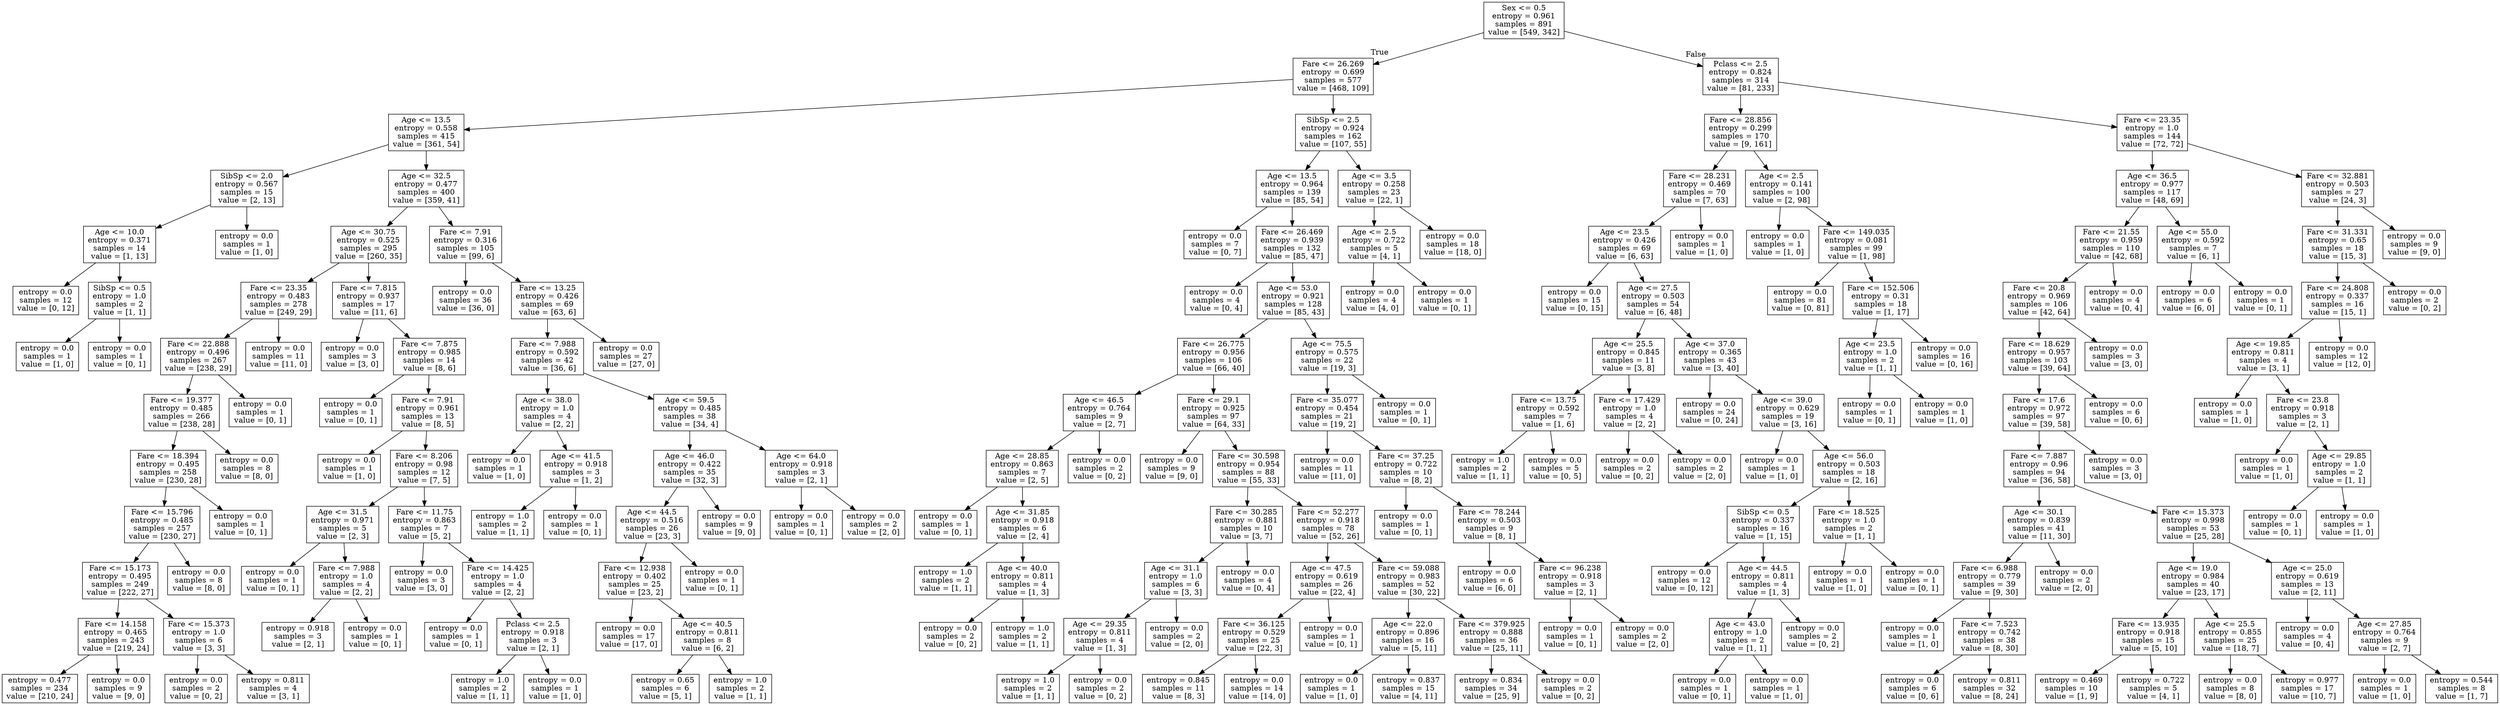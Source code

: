 digraph Tree {
node [shape=box] ;
0 [label="Sex <= 0.5\nentropy = 0.961\nsamples = 891\nvalue = [549, 342]"] ;
1 [label="Fare <= 26.269\nentropy = 0.699\nsamples = 577\nvalue = [468, 109]"] ;
0 -> 1 [labeldistance=2.5, labelangle=45, headlabel="True"] ;
2 [label="Age <= 13.5\nentropy = 0.558\nsamples = 415\nvalue = [361, 54]"] ;
1 -> 2 ;
3 [label="SibSp <= 2.0\nentropy = 0.567\nsamples = 15\nvalue = [2, 13]"] ;
2 -> 3 ;
4 [label="Age <= 10.0\nentropy = 0.371\nsamples = 14\nvalue = [1, 13]"] ;
3 -> 4 ;
5 [label="entropy = 0.0\nsamples = 12\nvalue = [0, 12]"] ;
4 -> 5 ;
6 [label="SibSp <= 0.5\nentropy = 1.0\nsamples = 2\nvalue = [1, 1]"] ;
4 -> 6 ;
7 [label="entropy = 0.0\nsamples = 1\nvalue = [1, 0]"] ;
6 -> 7 ;
8 [label="entropy = 0.0\nsamples = 1\nvalue = [0, 1]"] ;
6 -> 8 ;
9 [label="entropy = 0.0\nsamples = 1\nvalue = [1, 0]"] ;
3 -> 9 ;
10 [label="Age <= 32.5\nentropy = 0.477\nsamples = 400\nvalue = [359, 41]"] ;
2 -> 10 ;
11 [label="Age <= 30.75\nentropy = 0.525\nsamples = 295\nvalue = [260, 35]"] ;
10 -> 11 ;
12 [label="Fare <= 23.35\nentropy = 0.483\nsamples = 278\nvalue = [249, 29]"] ;
11 -> 12 ;
13 [label="Fare <= 22.888\nentropy = 0.496\nsamples = 267\nvalue = [238, 29]"] ;
12 -> 13 ;
14 [label="Fare <= 19.377\nentropy = 0.485\nsamples = 266\nvalue = [238, 28]"] ;
13 -> 14 ;
15 [label="Fare <= 18.394\nentropy = 0.495\nsamples = 258\nvalue = [230, 28]"] ;
14 -> 15 ;
16 [label="Fare <= 15.796\nentropy = 0.485\nsamples = 257\nvalue = [230, 27]"] ;
15 -> 16 ;
17 [label="Fare <= 15.173\nentropy = 0.495\nsamples = 249\nvalue = [222, 27]"] ;
16 -> 17 ;
18 [label="Fare <= 14.158\nentropy = 0.465\nsamples = 243\nvalue = [219, 24]"] ;
17 -> 18 ;
19 [label="entropy = 0.477\nsamples = 234\nvalue = [210, 24]"] ;
18 -> 19 ;
20 [label="entropy = 0.0\nsamples = 9\nvalue = [9, 0]"] ;
18 -> 20 ;
21 [label="Fare <= 15.373\nentropy = 1.0\nsamples = 6\nvalue = [3, 3]"] ;
17 -> 21 ;
22 [label="entropy = 0.0\nsamples = 2\nvalue = [0, 2]"] ;
21 -> 22 ;
23 [label="entropy = 0.811\nsamples = 4\nvalue = [3, 1]"] ;
21 -> 23 ;
24 [label="entropy = 0.0\nsamples = 8\nvalue = [8, 0]"] ;
16 -> 24 ;
25 [label="entropy = 0.0\nsamples = 1\nvalue = [0, 1]"] ;
15 -> 25 ;
26 [label="entropy = 0.0\nsamples = 8\nvalue = [8, 0]"] ;
14 -> 26 ;
27 [label="entropy = 0.0\nsamples = 1\nvalue = [0, 1]"] ;
13 -> 27 ;
28 [label="entropy = 0.0\nsamples = 11\nvalue = [11, 0]"] ;
12 -> 28 ;
29 [label="Fare <= 7.815\nentropy = 0.937\nsamples = 17\nvalue = [11, 6]"] ;
11 -> 29 ;
30 [label="entropy = 0.0\nsamples = 3\nvalue = [3, 0]"] ;
29 -> 30 ;
31 [label="Fare <= 7.875\nentropy = 0.985\nsamples = 14\nvalue = [8, 6]"] ;
29 -> 31 ;
32 [label="entropy = 0.0\nsamples = 1\nvalue = [0, 1]"] ;
31 -> 32 ;
33 [label="Fare <= 7.91\nentropy = 0.961\nsamples = 13\nvalue = [8, 5]"] ;
31 -> 33 ;
34 [label="entropy = 0.0\nsamples = 1\nvalue = [1, 0]"] ;
33 -> 34 ;
35 [label="Fare <= 8.206\nentropy = 0.98\nsamples = 12\nvalue = [7, 5]"] ;
33 -> 35 ;
36 [label="Age <= 31.5\nentropy = 0.971\nsamples = 5\nvalue = [2, 3]"] ;
35 -> 36 ;
37 [label="entropy = 0.0\nsamples = 1\nvalue = [0, 1]"] ;
36 -> 37 ;
38 [label="Fare <= 7.988\nentropy = 1.0\nsamples = 4\nvalue = [2, 2]"] ;
36 -> 38 ;
39 [label="entropy = 0.918\nsamples = 3\nvalue = [2, 1]"] ;
38 -> 39 ;
40 [label="entropy = 0.0\nsamples = 1\nvalue = [0, 1]"] ;
38 -> 40 ;
41 [label="Fare <= 11.75\nentropy = 0.863\nsamples = 7\nvalue = [5, 2]"] ;
35 -> 41 ;
42 [label="entropy = 0.0\nsamples = 3\nvalue = [3, 0]"] ;
41 -> 42 ;
43 [label="Fare <= 14.425\nentropy = 1.0\nsamples = 4\nvalue = [2, 2]"] ;
41 -> 43 ;
44 [label="entropy = 0.0\nsamples = 1\nvalue = [0, 1]"] ;
43 -> 44 ;
45 [label="Pclass <= 2.5\nentropy = 0.918\nsamples = 3\nvalue = [2, 1]"] ;
43 -> 45 ;
46 [label="entropy = 1.0\nsamples = 2\nvalue = [1, 1]"] ;
45 -> 46 ;
47 [label="entropy = 0.0\nsamples = 1\nvalue = [1, 0]"] ;
45 -> 47 ;
48 [label="Fare <= 7.91\nentropy = 0.316\nsamples = 105\nvalue = [99, 6]"] ;
10 -> 48 ;
49 [label="entropy = 0.0\nsamples = 36\nvalue = [36, 0]"] ;
48 -> 49 ;
50 [label="Fare <= 13.25\nentropy = 0.426\nsamples = 69\nvalue = [63, 6]"] ;
48 -> 50 ;
51 [label="Fare <= 7.988\nentropy = 0.592\nsamples = 42\nvalue = [36, 6]"] ;
50 -> 51 ;
52 [label="Age <= 38.0\nentropy = 1.0\nsamples = 4\nvalue = [2, 2]"] ;
51 -> 52 ;
53 [label="entropy = 0.0\nsamples = 1\nvalue = [1, 0]"] ;
52 -> 53 ;
54 [label="Age <= 41.5\nentropy = 0.918\nsamples = 3\nvalue = [1, 2]"] ;
52 -> 54 ;
55 [label="entropy = 1.0\nsamples = 2\nvalue = [1, 1]"] ;
54 -> 55 ;
56 [label="entropy = 0.0\nsamples = 1\nvalue = [0, 1]"] ;
54 -> 56 ;
57 [label="Age <= 59.5\nentropy = 0.485\nsamples = 38\nvalue = [34, 4]"] ;
51 -> 57 ;
58 [label="Age <= 46.0\nentropy = 0.422\nsamples = 35\nvalue = [32, 3]"] ;
57 -> 58 ;
59 [label="Age <= 44.5\nentropy = 0.516\nsamples = 26\nvalue = [23, 3]"] ;
58 -> 59 ;
60 [label="Fare <= 12.938\nentropy = 0.402\nsamples = 25\nvalue = [23, 2]"] ;
59 -> 60 ;
61 [label="entropy = 0.0\nsamples = 17\nvalue = [17, 0]"] ;
60 -> 61 ;
62 [label="Age <= 40.5\nentropy = 0.811\nsamples = 8\nvalue = [6, 2]"] ;
60 -> 62 ;
63 [label="entropy = 0.65\nsamples = 6\nvalue = [5, 1]"] ;
62 -> 63 ;
64 [label="entropy = 1.0\nsamples = 2\nvalue = [1, 1]"] ;
62 -> 64 ;
65 [label="entropy = 0.0\nsamples = 1\nvalue = [0, 1]"] ;
59 -> 65 ;
66 [label="entropy = 0.0\nsamples = 9\nvalue = [9, 0]"] ;
58 -> 66 ;
67 [label="Age <= 64.0\nentropy = 0.918\nsamples = 3\nvalue = [2, 1]"] ;
57 -> 67 ;
68 [label="entropy = 0.0\nsamples = 1\nvalue = [0, 1]"] ;
67 -> 68 ;
69 [label="entropy = 0.0\nsamples = 2\nvalue = [2, 0]"] ;
67 -> 69 ;
70 [label="entropy = 0.0\nsamples = 27\nvalue = [27, 0]"] ;
50 -> 70 ;
71 [label="SibSp <= 2.5\nentropy = 0.924\nsamples = 162\nvalue = [107, 55]"] ;
1 -> 71 ;
72 [label="Age <= 13.5\nentropy = 0.964\nsamples = 139\nvalue = [85, 54]"] ;
71 -> 72 ;
73 [label="entropy = 0.0\nsamples = 7\nvalue = [0, 7]"] ;
72 -> 73 ;
74 [label="Fare <= 26.469\nentropy = 0.939\nsamples = 132\nvalue = [85, 47]"] ;
72 -> 74 ;
75 [label="entropy = 0.0\nsamples = 4\nvalue = [0, 4]"] ;
74 -> 75 ;
76 [label="Age <= 53.0\nentropy = 0.921\nsamples = 128\nvalue = [85, 43]"] ;
74 -> 76 ;
77 [label="Fare <= 26.775\nentropy = 0.956\nsamples = 106\nvalue = [66, 40]"] ;
76 -> 77 ;
78 [label="Age <= 46.5\nentropy = 0.764\nsamples = 9\nvalue = [2, 7]"] ;
77 -> 78 ;
79 [label="Age <= 28.85\nentropy = 0.863\nsamples = 7\nvalue = [2, 5]"] ;
78 -> 79 ;
80 [label="entropy = 0.0\nsamples = 1\nvalue = [0, 1]"] ;
79 -> 80 ;
81 [label="Age <= 31.85\nentropy = 0.918\nsamples = 6\nvalue = [2, 4]"] ;
79 -> 81 ;
82 [label="entropy = 1.0\nsamples = 2\nvalue = [1, 1]"] ;
81 -> 82 ;
83 [label="Age <= 40.0\nentropy = 0.811\nsamples = 4\nvalue = [1, 3]"] ;
81 -> 83 ;
84 [label="entropy = 0.0\nsamples = 2\nvalue = [0, 2]"] ;
83 -> 84 ;
85 [label="entropy = 1.0\nsamples = 2\nvalue = [1, 1]"] ;
83 -> 85 ;
86 [label="entropy = 0.0\nsamples = 2\nvalue = [0, 2]"] ;
78 -> 86 ;
87 [label="Fare <= 29.1\nentropy = 0.925\nsamples = 97\nvalue = [64, 33]"] ;
77 -> 87 ;
88 [label="entropy = 0.0\nsamples = 9\nvalue = [9, 0]"] ;
87 -> 88 ;
89 [label="Fare <= 30.598\nentropy = 0.954\nsamples = 88\nvalue = [55, 33]"] ;
87 -> 89 ;
90 [label="Fare <= 30.285\nentropy = 0.881\nsamples = 10\nvalue = [3, 7]"] ;
89 -> 90 ;
91 [label="Age <= 31.1\nentropy = 1.0\nsamples = 6\nvalue = [3, 3]"] ;
90 -> 91 ;
92 [label="Age <= 29.35\nentropy = 0.811\nsamples = 4\nvalue = [1, 3]"] ;
91 -> 92 ;
93 [label="entropy = 1.0\nsamples = 2\nvalue = [1, 1]"] ;
92 -> 93 ;
94 [label="entropy = 0.0\nsamples = 2\nvalue = [0, 2]"] ;
92 -> 94 ;
95 [label="entropy = 0.0\nsamples = 2\nvalue = [2, 0]"] ;
91 -> 95 ;
96 [label="entropy = 0.0\nsamples = 4\nvalue = [0, 4]"] ;
90 -> 96 ;
97 [label="Fare <= 52.277\nentropy = 0.918\nsamples = 78\nvalue = [52, 26]"] ;
89 -> 97 ;
98 [label="Age <= 47.5\nentropy = 0.619\nsamples = 26\nvalue = [22, 4]"] ;
97 -> 98 ;
99 [label="Fare <= 36.125\nentropy = 0.529\nsamples = 25\nvalue = [22, 3]"] ;
98 -> 99 ;
100 [label="entropy = 0.845\nsamples = 11\nvalue = [8, 3]"] ;
99 -> 100 ;
101 [label="entropy = 0.0\nsamples = 14\nvalue = [14, 0]"] ;
99 -> 101 ;
102 [label="entropy = 0.0\nsamples = 1\nvalue = [0, 1]"] ;
98 -> 102 ;
103 [label="Fare <= 59.088\nentropy = 0.983\nsamples = 52\nvalue = [30, 22]"] ;
97 -> 103 ;
104 [label="Age <= 22.0\nentropy = 0.896\nsamples = 16\nvalue = [5, 11]"] ;
103 -> 104 ;
105 [label="entropy = 0.0\nsamples = 1\nvalue = [1, 0]"] ;
104 -> 105 ;
106 [label="entropy = 0.837\nsamples = 15\nvalue = [4, 11]"] ;
104 -> 106 ;
107 [label="Fare <= 379.925\nentropy = 0.888\nsamples = 36\nvalue = [25, 11]"] ;
103 -> 107 ;
108 [label="entropy = 0.834\nsamples = 34\nvalue = [25, 9]"] ;
107 -> 108 ;
109 [label="entropy = 0.0\nsamples = 2\nvalue = [0, 2]"] ;
107 -> 109 ;
110 [label="Age <= 75.5\nentropy = 0.575\nsamples = 22\nvalue = [19, 3]"] ;
76 -> 110 ;
111 [label="Fare <= 35.077\nentropy = 0.454\nsamples = 21\nvalue = [19, 2]"] ;
110 -> 111 ;
112 [label="entropy = 0.0\nsamples = 11\nvalue = [11, 0]"] ;
111 -> 112 ;
113 [label="Fare <= 37.25\nentropy = 0.722\nsamples = 10\nvalue = [8, 2]"] ;
111 -> 113 ;
114 [label="entropy = 0.0\nsamples = 1\nvalue = [0, 1]"] ;
113 -> 114 ;
115 [label="Fare <= 78.244\nentropy = 0.503\nsamples = 9\nvalue = [8, 1]"] ;
113 -> 115 ;
116 [label="entropy = 0.0\nsamples = 6\nvalue = [6, 0]"] ;
115 -> 116 ;
117 [label="Fare <= 96.238\nentropy = 0.918\nsamples = 3\nvalue = [2, 1]"] ;
115 -> 117 ;
118 [label="entropy = 0.0\nsamples = 1\nvalue = [0, 1]"] ;
117 -> 118 ;
119 [label="entropy = 0.0\nsamples = 2\nvalue = [2, 0]"] ;
117 -> 119 ;
120 [label="entropy = 0.0\nsamples = 1\nvalue = [0, 1]"] ;
110 -> 120 ;
121 [label="Age <= 3.5\nentropy = 0.258\nsamples = 23\nvalue = [22, 1]"] ;
71 -> 121 ;
122 [label="Age <= 2.5\nentropy = 0.722\nsamples = 5\nvalue = [4, 1]"] ;
121 -> 122 ;
123 [label="entropy = 0.0\nsamples = 4\nvalue = [4, 0]"] ;
122 -> 123 ;
124 [label="entropy = 0.0\nsamples = 1\nvalue = [0, 1]"] ;
122 -> 124 ;
125 [label="entropy = 0.0\nsamples = 18\nvalue = [18, 0]"] ;
121 -> 125 ;
126 [label="Pclass <= 2.5\nentropy = 0.824\nsamples = 314\nvalue = [81, 233]"] ;
0 -> 126 [labeldistance=2.5, labelangle=-45, headlabel="False"] ;
127 [label="Fare <= 28.856\nentropy = 0.299\nsamples = 170\nvalue = [9, 161]"] ;
126 -> 127 ;
128 [label="Fare <= 28.231\nentropy = 0.469\nsamples = 70\nvalue = [7, 63]"] ;
127 -> 128 ;
129 [label="Age <= 23.5\nentropy = 0.426\nsamples = 69\nvalue = [6, 63]"] ;
128 -> 129 ;
130 [label="entropy = 0.0\nsamples = 15\nvalue = [0, 15]"] ;
129 -> 130 ;
131 [label="Age <= 27.5\nentropy = 0.503\nsamples = 54\nvalue = [6, 48]"] ;
129 -> 131 ;
132 [label="Age <= 25.5\nentropy = 0.845\nsamples = 11\nvalue = [3, 8]"] ;
131 -> 132 ;
133 [label="Fare <= 13.75\nentropy = 0.592\nsamples = 7\nvalue = [1, 6]"] ;
132 -> 133 ;
134 [label="entropy = 1.0\nsamples = 2\nvalue = [1, 1]"] ;
133 -> 134 ;
135 [label="entropy = 0.0\nsamples = 5\nvalue = [0, 5]"] ;
133 -> 135 ;
136 [label="Fare <= 17.429\nentropy = 1.0\nsamples = 4\nvalue = [2, 2]"] ;
132 -> 136 ;
137 [label="entropy = 0.0\nsamples = 2\nvalue = [0, 2]"] ;
136 -> 137 ;
138 [label="entropy = 0.0\nsamples = 2\nvalue = [2, 0]"] ;
136 -> 138 ;
139 [label="Age <= 37.0\nentropy = 0.365\nsamples = 43\nvalue = [3, 40]"] ;
131 -> 139 ;
140 [label="entropy = 0.0\nsamples = 24\nvalue = [0, 24]"] ;
139 -> 140 ;
141 [label="Age <= 39.0\nentropy = 0.629\nsamples = 19\nvalue = [3, 16]"] ;
139 -> 141 ;
142 [label="entropy = 0.0\nsamples = 1\nvalue = [1, 0]"] ;
141 -> 142 ;
143 [label="Age <= 56.0\nentropy = 0.503\nsamples = 18\nvalue = [2, 16]"] ;
141 -> 143 ;
144 [label="SibSp <= 0.5\nentropy = 0.337\nsamples = 16\nvalue = [1, 15]"] ;
143 -> 144 ;
145 [label="entropy = 0.0\nsamples = 12\nvalue = [0, 12]"] ;
144 -> 145 ;
146 [label="Age <= 44.5\nentropy = 0.811\nsamples = 4\nvalue = [1, 3]"] ;
144 -> 146 ;
147 [label="Age <= 43.0\nentropy = 1.0\nsamples = 2\nvalue = [1, 1]"] ;
146 -> 147 ;
148 [label="entropy = 0.0\nsamples = 1\nvalue = [0, 1]"] ;
147 -> 148 ;
149 [label="entropy = 0.0\nsamples = 1\nvalue = [1, 0]"] ;
147 -> 149 ;
150 [label="entropy = 0.0\nsamples = 2\nvalue = [0, 2]"] ;
146 -> 150 ;
151 [label="Fare <= 18.525\nentropy = 1.0\nsamples = 2\nvalue = [1, 1]"] ;
143 -> 151 ;
152 [label="entropy = 0.0\nsamples = 1\nvalue = [1, 0]"] ;
151 -> 152 ;
153 [label="entropy = 0.0\nsamples = 1\nvalue = [0, 1]"] ;
151 -> 153 ;
154 [label="entropy = 0.0\nsamples = 1\nvalue = [1, 0]"] ;
128 -> 154 ;
155 [label="Age <= 2.5\nentropy = 0.141\nsamples = 100\nvalue = [2, 98]"] ;
127 -> 155 ;
156 [label="entropy = 0.0\nsamples = 1\nvalue = [1, 0]"] ;
155 -> 156 ;
157 [label="Fare <= 149.035\nentropy = 0.081\nsamples = 99\nvalue = [1, 98]"] ;
155 -> 157 ;
158 [label="entropy = 0.0\nsamples = 81\nvalue = [0, 81]"] ;
157 -> 158 ;
159 [label="Fare <= 152.506\nentropy = 0.31\nsamples = 18\nvalue = [1, 17]"] ;
157 -> 159 ;
160 [label="Age <= 23.5\nentropy = 1.0\nsamples = 2\nvalue = [1, 1]"] ;
159 -> 160 ;
161 [label="entropy = 0.0\nsamples = 1\nvalue = [0, 1]"] ;
160 -> 161 ;
162 [label="entropy = 0.0\nsamples = 1\nvalue = [1, 0]"] ;
160 -> 162 ;
163 [label="entropy = 0.0\nsamples = 16\nvalue = [0, 16]"] ;
159 -> 163 ;
164 [label="Fare <= 23.35\nentropy = 1.0\nsamples = 144\nvalue = [72, 72]"] ;
126 -> 164 ;
165 [label="Age <= 36.5\nentropy = 0.977\nsamples = 117\nvalue = [48, 69]"] ;
164 -> 165 ;
166 [label="Fare <= 21.55\nentropy = 0.959\nsamples = 110\nvalue = [42, 68]"] ;
165 -> 166 ;
167 [label="Fare <= 20.8\nentropy = 0.969\nsamples = 106\nvalue = [42, 64]"] ;
166 -> 167 ;
168 [label="Fare <= 18.629\nentropy = 0.957\nsamples = 103\nvalue = [39, 64]"] ;
167 -> 168 ;
169 [label="Fare <= 17.6\nentropy = 0.972\nsamples = 97\nvalue = [39, 58]"] ;
168 -> 169 ;
170 [label="Fare <= 7.887\nentropy = 0.96\nsamples = 94\nvalue = [36, 58]"] ;
169 -> 170 ;
171 [label="Age <= 30.1\nentropy = 0.839\nsamples = 41\nvalue = [11, 30]"] ;
170 -> 171 ;
172 [label="Fare <= 6.988\nentropy = 0.779\nsamples = 39\nvalue = [9, 30]"] ;
171 -> 172 ;
173 [label="entropy = 0.0\nsamples = 1\nvalue = [1, 0]"] ;
172 -> 173 ;
174 [label="Fare <= 7.523\nentropy = 0.742\nsamples = 38\nvalue = [8, 30]"] ;
172 -> 174 ;
175 [label="entropy = 0.0\nsamples = 6\nvalue = [0, 6]"] ;
174 -> 175 ;
176 [label="entropy = 0.811\nsamples = 32\nvalue = [8, 24]"] ;
174 -> 176 ;
177 [label="entropy = 0.0\nsamples = 2\nvalue = [2, 0]"] ;
171 -> 177 ;
178 [label="Fare <= 15.373\nentropy = 0.998\nsamples = 53\nvalue = [25, 28]"] ;
170 -> 178 ;
179 [label="Age <= 19.0\nentropy = 0.984\nsamples = 40\nvalue = [23, 17]"] ;
178 -> 179 ;
180 [label="Fare <= 13.935\nentropy = 0.918\nsamples = 15\nvalue = [5, 10]"] ;
179 -> 180 ;
181 [label="entropy = 0.469\nsamples = 10\nvalue = [1, 9]"] ;
180 -> 181 ;
182 [label="entropy = 0.722\nsamples = 5\nvalue = [4, 1]"] ;
180 -> 182 ;
183 [label="Age <= 25.5\nentropy = 0.855\nsamples = 25\nvalue = [18, 7]"] ;
179 -> 183 ;
184 [label="entropy = 0.0\nsamples = 8\nvalue = [8, 0]"] ;
183 -> 184 ;
185 [label="entropy = 0.977\nsamples = 17\nvalue = [10, 7]"] ;
183 -> 185 ;
186 [label="Age <= 25.0\nentropy = 0.619\nsamples = 13\nvalue = [2, 11]"] ;
178 -> 186 ;
187 [label="entropy = 0.0\nsamples = 4\nvalue = [0, 4]"] ;
186 -> 187 ;
188 [label="Age <= 27.85\nentropy = 0.764\nsamples = 9\nvalue = [2, 7]"] ;
186 -> 188 ;
189 [label="entropy = 0.0\nsamples = 1\nvalue = [1, 0]"] ;
188 -> 189 ;
190 [label="entropy = 0.544\nsamples = 8\nvalue = [1, 7]"] ;
188 -> 190 ;
191 [label="entropy = 0.0\nsamples = 3\nvalue = [3, 0]"] ;
169 -> 191 ;
192 [label="entropy = 0.0\nsamples = 6\nvalue = [0, 6]"] ;
168 -> 192 ;
193 [label="entropy = 0.0\nsamples = 3\nvalue = [3, 0]"] ;
167 -> 193 ;
194 [label="entropy = 0.0\nsamples = 4\nvalue = [0, 4]"] ;
166 -> 194 ;
195 [label="Age <= 55.0\nentropy = 0.592\nsamples = 7\nvalue = [6, 1]"] ;
165 -> 195 ;
196 [label="entropy = 0.0\nsamples = 6\nvalue = [6, 0]"] ;
195 -> 196 ;
197 [label="entropy = 0.0\nsamples = 1\nvalue = [0, 1]"] ;
195 -> 197 ;
198 [label="Fare <= 32.881\nentropy = 0.503\nsamples = 27\nvalue = [24, 3]"] ;
164 -> 198 ;
199 [label="Fare <= 31.331\nentropy = 0.65\nsamples = 18\nvalue = [15, 3]"] ;
198 -> 199 ;
200 [label="Fare <= 24.808\nentropy = 0.337\nsamples = 16\nvalue = [15, 1]"] ;
199 -> 200 ;
201 [label="Age <= 19.85\nentropy = 0.811\nsamples = 4\nvalue = [3, 1]"] ;
200 -> 201 ;
202 [label="entropy = 0.0\nsamples = 1\nvalue = [1, 0]"] ;
201 -> 202 ;
203 [label="Fare <= 23.8\nentropy = 0.918\nsamples = 3\nvalue = [2, 1]"] ;
201 -> 203 ;
204 [label="entropy = 0.0\nsamples = 1\nvalue = [1, 0]"] ;
203 -> 204 ;
205 [label="Age <= 29.85\nentropy = 1.0\nsamples = 2\nvalue = [1, 1]"] ;
203 -> 205 ;
206 [label="entropy = 0.0\nsamples = 1\nvalue = [0, 1]"] ;
205 -> 206 ;
207 [label="entropy = 0.0\nsamples = 1\nvalue = [1, 0]"] ;
205 -> 207 ;
208 [label="entropy = 0.0\nsamples = 12\nvalue = [12, 0]"] ;
200 -> 208 ;
209 [label="entropy = 0.0\nsamples = 2\nvalue = [0, 2]"] ;
199 -> 209 ;
210 [label="entropy = 0.0\nsamples = 9\nvalue = [9, 0]"] ;
198 -> 210 ;
}